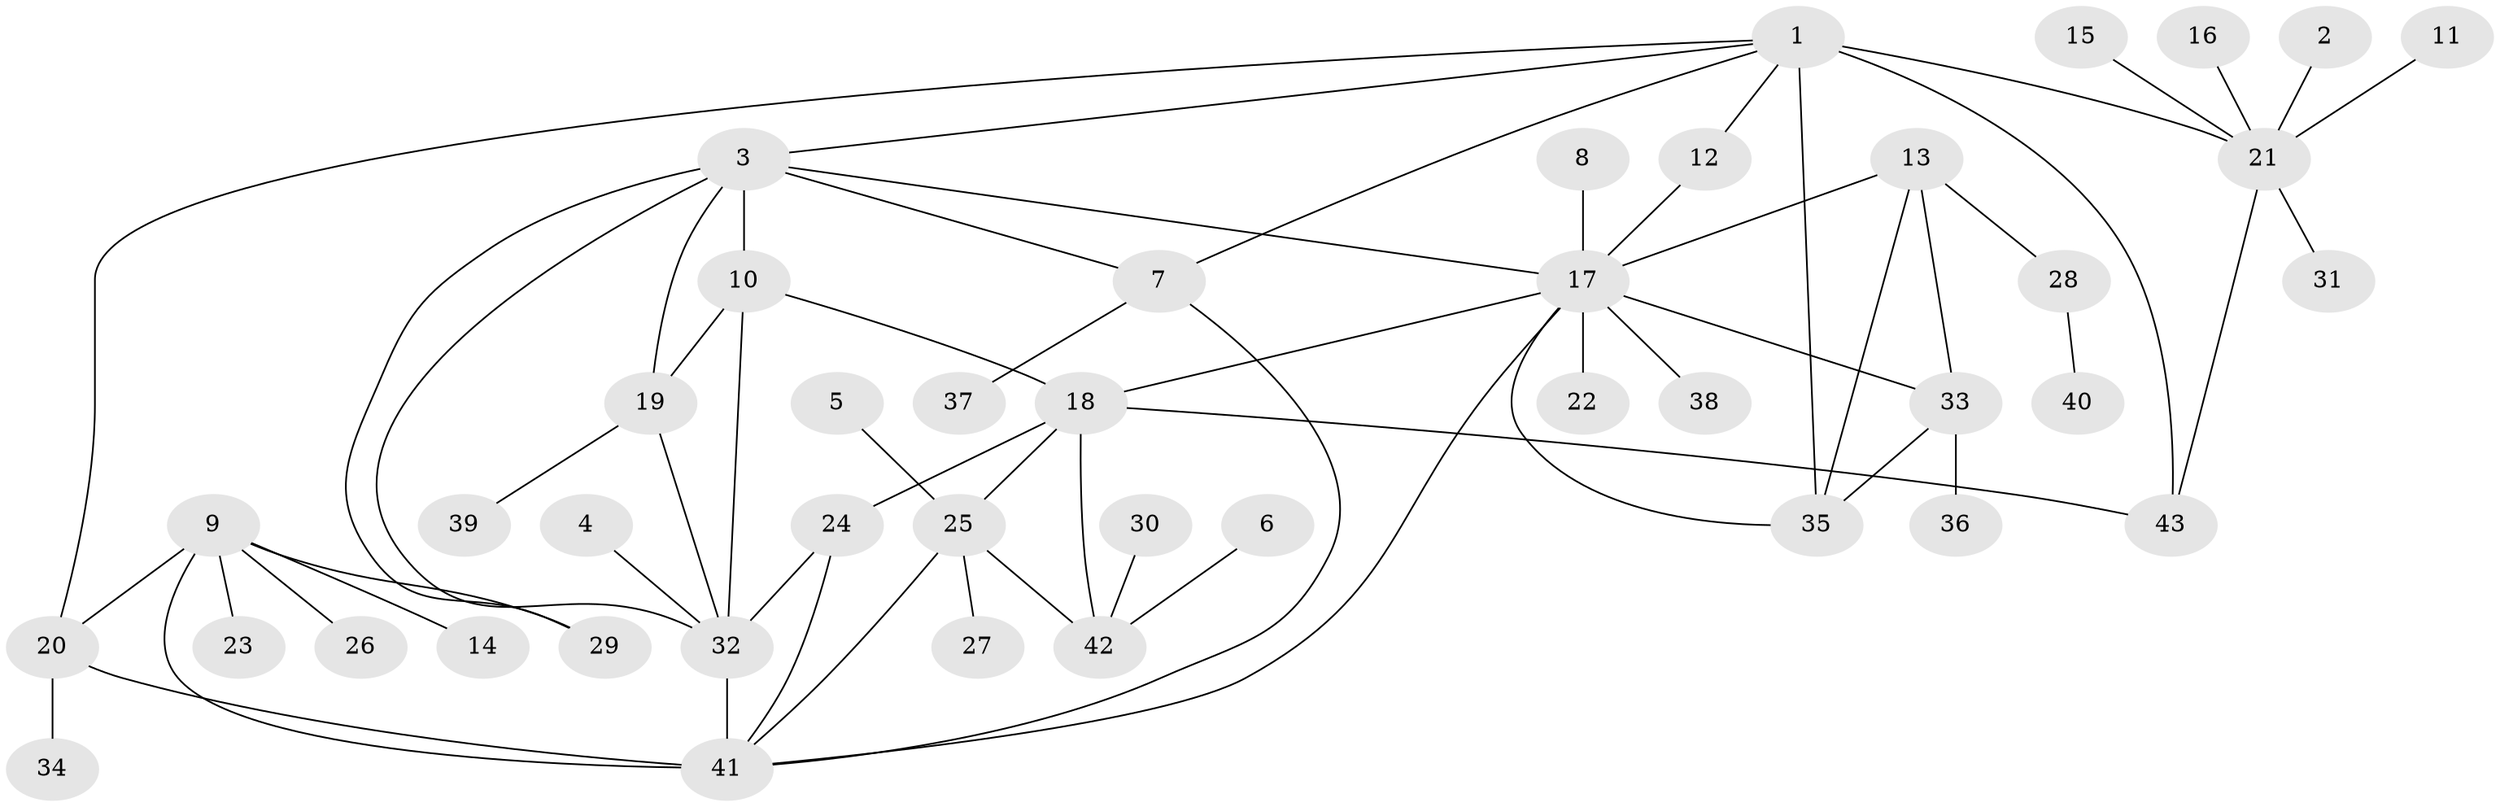 // original degree distribution, {4: 0.047058823529411764, 7: 0.047058823529411764, 9: 0.023529411764705882, 6: 0.047058823529411764, 8: 0.047058823529411764, 5: 0.023529411764705882, 12: 0.011764705882352941, 2: 0.1411764705882353, 1: 0.5764705882352941, 3: 0.03529411764705882}
// Generated by graph-tools (version 1.1) at 2025/02/03/09/25 03:02:34]
// undirected, 43 vertices, 63 edges
graph export_dot {
graph [start="1"]
  node [color=gray90,style=filled];
  1;
  2;
  3;
  4;
  5;
  6;
  7;
  8;
  9;
  10;
  11;
  12;
  13;
  14;
  15;
  16;
  17;
  18;
  19;
  20;
  21;
  22;
  23;
  24;
  25;
  26;
  27;
  28;
  29;
  30;
  31;
  32;
  33;
  34;
  35;
  36;
  37;
  38;
  39;
  40;
  41;
  42;
  43;
  1 -- 3 [weight=1.0];
  1 -- 7 [weight=1.0];
  1 -- 12 [weight=1.0];
  1 -- 20 [weight=1.0];
  1 -- 21 [weight=2.0];
  1 -- 35 [weight=1.0];
  1 -- 43 [weight=2.0];
  2 -- 21 [weight=1.0];
  3 -- 7 [weight=1.0];
  3 -- 10 [weight=1.0];
  3 -- 17 [weight=1.0];
  3 -- 19 [weight=1.0];
  3 -- 29 [weight=1.0];
  3 -- 32 [weight=1.0];
  4 -- 32 [weight=1.0];
  5 -- 25 [weight=1.0];
  6 -- 42 [weight=1.0];
  7 -- 37 [weight=1.0];
  7 -- 41 [weight=1.0];
  8 -- 17 [weight=1.0];
  9 -- 14 [weight=1.0];
  9 -- 20 [weight=1.0];
  9 -- 23 [weight=1.0];
  9 -- 26 [weight=1.0];
  9 -- 29 [weight=1.0];
  9 -- 41 [weight=2.0];
  10 -- 18 [weight=1.0];
  10 -- 19 [weight=1.0];
  10 -- 32 [weight=1.0];
  11 -- 21 [weight=1.0];
  12 -- 17 [weight=1.0];
  13 -- 17 [weight=1.0];
  13 -- 28 [weight=1.0];
  13 -- 33 [weight=1.0];
  13 -- 35 [weight=1.0];
  15 -- 21 [weight=1.0];
  16 -- 21 [weight=1.0];
  17 -- 18 [weight=1.0];
  17 -- 22 [weight=1.0];
  17 -- 33 [weight=1.0];
  17 -- 35 [weight=1.0];
  17 -- 38 [weight=1.0];
  17 -- 41 [weight=1.0];
  18 -- 24 [weight=1.0];
  18 -- 25 [weight=2.0];
  18 -- 42 [weight=2.0];
  18 -- 43 [weight=1.0];
  19 -- 32 [weight=1.0];
  19 -- 39 [weight=1.0];
  20 -- 34 [weight=1.0];
  20 -- 41 [weight=2.0];
  21 -- 31 [weight=1.0];
  21 -- 43 [weight=1.0];
  24 -- 32 [weight=1.0];
  24 -- 41 [weight=1.0];
  25 -- 27 [weight=1.0];
  25 -- 41 [weight=1.0];
  25 -- 42 [weight=1.0];
  28 -- 40 [weight=1.0];
  30 -- 42 [weight=1.0];
  32 -- 41 [weight=1.0];
  33 -- 35 [weight=1.0];
  33 -- 36 [weight=1.0];
}
